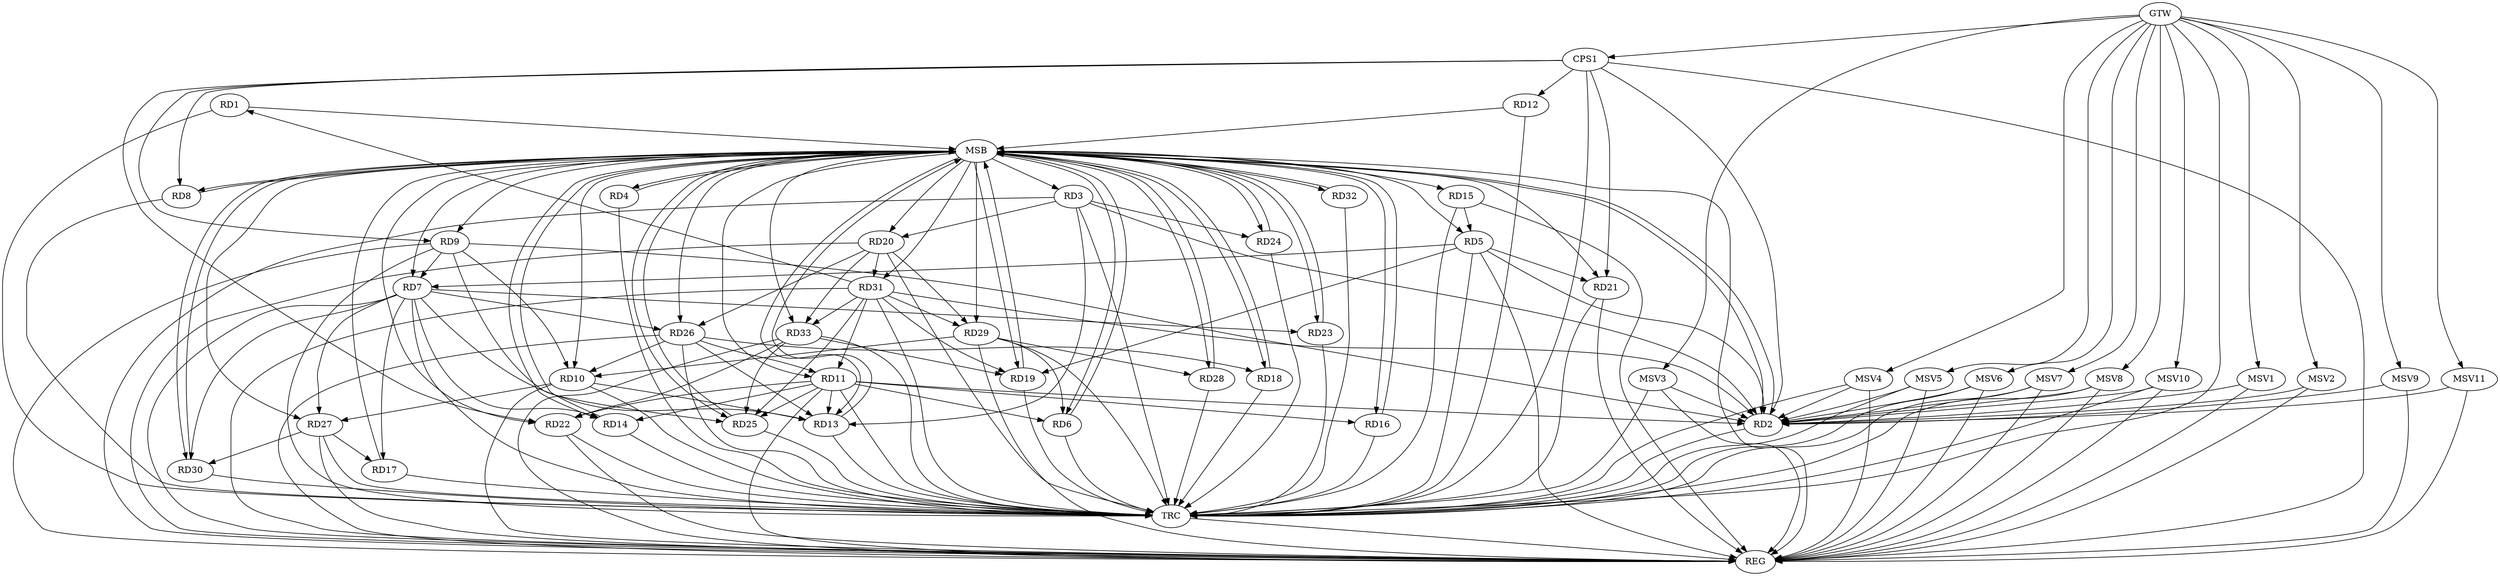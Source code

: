 strict digraph G {
  RD1 [ label="RD1" ];
  RD2 [ label="RD2" ];
  RD3 [ label="RD3" ];
  RD4 [ label="RD4" ];
  RD5 [ label="RD5" ];
  RD6 [ label="RD6" ];
  RD7 [ label="RD7" ];
  RD8 [ label="RD8" ];
  RD9 [ label="RD9" ];
  RD10 [ label="RD10" ];
  RD11 [ label="RD11" ];
  RD12 [ label="RD12" ];
  RD13 [ label="RD13" ];
  RD14 [ label="RD14" ];
  RD15 [ label="RD15" ];
  RD16 [ label="RD16" ];
  RD17 [ label="RD17" ];
  RD18 [ label="RD18" ];
  RD19 [ label="RD19" ];
  RD20 [ label="RD20" ];
  RD21 [ label="RD21" ];
  RD22 [ label="RD22" ];
  RD23 [ label="RD23" ];
  RD24 [ label="RD24" ];
  RD25 [ label="RD25" ];
  RD26 [ label="RD26" ];
  RD27 [ label="RD27" ];
  RD28 [ label="RD28" ];
  RD29 [ label="RD29" ];
  RD30 [ label="RD30" ];
  RD31 [ label="RD31" ];
  RD32 [ label="RD32" ];
  RD33 [ label="RD33" ];
  CPS1 [ label="CPS1" ];
  GTW [ label="GTW" ];
  REG [ label="REG" ];
  MSB [ label="MSB" ];
  TRC [ label="TRC" ];
  MSV1 [ label="MSV1" ];
  MSV2 [ label="MSV2" ];
  MSV3 [ label="MSV3" ];
  MSV4 [ label="MSV4" ];
  MSV5 [ label="MSV5" ];
  MSV6 [ label="MSV6" ];
  MSV7 [ label="MSV7" ];
  MSV8 [ label="MSV8" ];
  MSV9 [ label="MSV9" ];
  MSV10 [ label="MSV10" ];
  MSV11 [ label="MSV11" ];
  RD31 -> RD1;
  RD3 -> RD2;
  RD5 -> RD2;
  RD9 -> RD2;
  RD11 -> RD2;
  RD31 -> RD2;
  RD3 -> RD13;
  RD3 -> RD20;
  RD3 -> RD24;
  RD5 -> RD7;
  RD15 -> RD5;
  RD5 -> RD19;
  RD5 -> RD21;
  RD11 -> RD6;
  RD29 -> RD6;
  RD9 -> RD7;
  RD7 -> RD13;
  RD7 -> RD14;
  RD7 -> RD17;
  RD7 -> RD23;
  RD7 -> RD26;
  RD7 -> RD27;
  RD7 -> RD30;
  RD9 -> RD10;
  RD9 -> RD25;
  RD10 -> RD13;
  RD26 -> RD10;
  RD10 -> RD27;
  RD29 -> RD10;
  RD11 -> RD13;
  RD11 -> RD14;
  RD11 -> RD16;
  RD11 -> RD22;
  RD11 -> RD25;
  RD26 -> RD11;
  RD31 -> RD11;
  RD26 -> RD13;
  RD27 -> RD17;
  RD26 -> RD18;
  RD31 -> RD19;
  RD33 -> RD19;
  RD20 -> RD26;
  RD20 -> RD29;
  RD20 -> RD31;
  RD20 -> RD33;
  RD33 -> RD22;
  RD31 -> RD25;
  RD33 -> RD25;
  RD27 -> RD30;
  RD29 -> RD28;
  RD31 -> RD29;
  RD31 -> RD33;
  CPS1 -> RD21;
  CPS1 -> RD22;
  CPS1 -> RD12;
  CPS1 -> RD2;
  CPS1 -> RD9;
  CPS1 -> RD8;
  GTW -> CPS1;
  RD3 -> REG;
  RD5 -> REG;
  RD7 -> REG;
  RD9 -> REG;
  RD10 -> REG;
  RD11 -> REG;
  RD15 -> REG;
  RD20 -> REG;
  RD21 -> REG;
  RD22 -> REG;
  RD26 -> REG;
  RD27 -> REG;
  RD29 -> REG;
  RD31 -> REG;
  RD33 -> REG;
  CPS1 -> REG;
  RD1 -> MSB;
  MSB -> RD5;
  MSB -> RD10;
  MSB -> RD21;
  MSB -> RD22;
  MSB -> REG;
  RD2 -> MSB;
  MSB -> RD19;
  MSB -> RD20;
  MSB -> RD31;
  RD4 -> MSB;
  MSB -> RD18;
  MSB -> RD25;
  MSB -> RD26;
  MSB -> RD28;
  RD6 -> MSB;
  MSB -> RD16;
  MSB -> RD33;
  RD8 -> MSB;
  MSB -> RD2;
  MSB -> RD6;
  MSB -> RD14;
  RD12 -> MSB;
  RD13 -> MSB;
  MSB -> RD15;
  MSB -> RD23;
  MSB -> RD27;
  RD14 -> MSB;
  MSB -> RD11;
  MSB -> RD24;
  MSB -> RD32;
  RD16 -> MSB;
  RD17 -> MSB;
  MSB -> RD13;
  RD18 -> MSB;
  MSB -> RD7;
  MSB -> RD29;
  RD19 -> MSB;
  MSB -> RD3;
  RD23 -> MSB;
  MSB -> RD4;
  RD24 -> MSB;
  RD25 -> MSB;
  RD28 -> MSB;
  MSB -> RD30;
  RD30 -> MSB;
  MSB -> RD8;
  MSB -> RD9;
  RD32 -> MSB;
  RD1 -> TRC;
  RD2 -> TRC;
  RD3 -> TRC;
  RD4 -> TRC;
  RD5 -> TRC;
  RD6 -> TRC;
  RD7 -> TRC;
  RD8 -> TRC;
  RD9 -> TRC;
  RD10 -> TRC;
  RD11 -> TRC;
  RD12 -> TRC;
  RD13 -> TRC;
  RD14 -> TRC;
  RD15 -> TRC;
  RD16 -> TRC;
  RD17 -> TRC;
  RD18 -> TRC;
  RD19 -> TRC;
  RD20 -> TRC;
  RD21 -> TRC;
  RD22 -> TRC;
  RD23 -> TRC;
  RD24 -> TRC;
  RD25 -> TRC;
  RD26 -> TRC;
  RD27 -> TRC;
  RD28 -> TRC;
  RD29 -> TRC;
  RD30 -> TRC;
  RD31 -> TRC;
  RD32 -> TRC;
  RD33 -> TRC;
  CPS1 -> TRC;
  GTW -> TRC;
  TRC -> REG;
  MSV1 -> RD2;
  GTW -> MSV1;
  MSV1 -> REG;
  MSV2 -> RD2;
  MSV3 -> RD2;
  GTW -> MSV2;
  MSV2 -> REG;
  GTW -> MSV3;
  MSV3 -> REG;
  MSV3 -> TRC;
  MSV4 -> RD2;
  GTW -> MSV4;
  MSV4 -> REG;
  MSV4 -> TRC;
  MSV5 -> RD2;
  MSV6 -> RD2;
  MSV7 -> RD2;
  GTW -> MSV5;
  MSV5 -> REG;
  MSV5 -> TRC;
  GTW -> MSV6;
  MSV6 -> REG;
  MSV6 -> TRC;
  GTW -> MSV7;
  MSV7 -> REG;
  MSV7 -> TRC;
  MSV8 -> RD2;
  GTW -> MSV8;
  MSV8 -> REG;
  MSV8 -> TRC;
  MSV9 -> RD2;
  GTW -> MSV9;
  MSV9 -> REG;
  MSV10 -> RD2;
  MSV11 -> RD2;
  GTW -> MSV10;
  MSV10 -> REG;
  MSV10 -> TRC;
  GTW -> MSV11;
  MSV11 -> REG;
}
